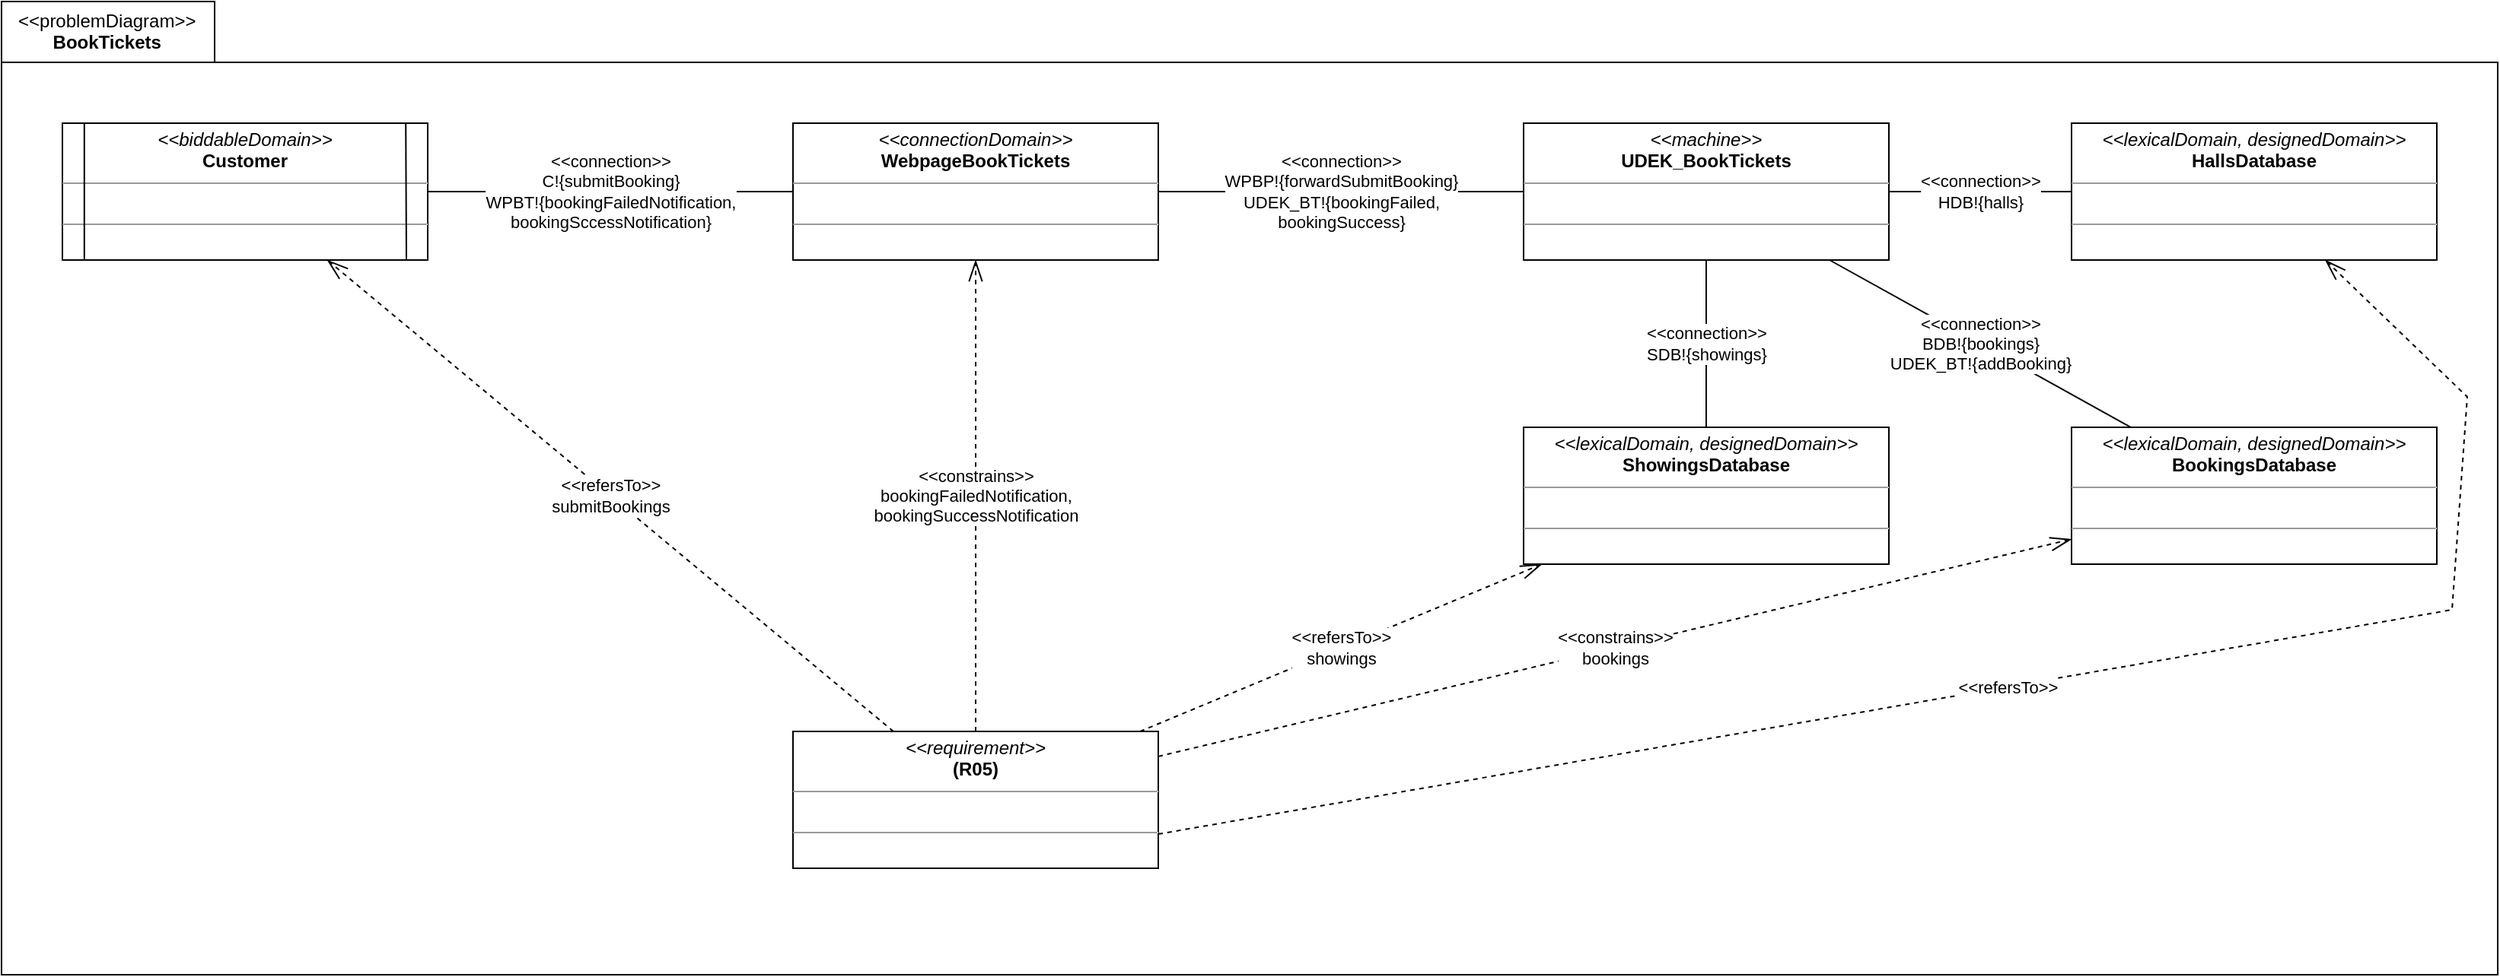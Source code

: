 <mxfile version="16.5.1" type="device" pages="2"><diagram id="Zl7D-EC2A7g6g9ARSiwI" name="PD"><mxGraphModel dx="1102" dy="1025" grid="1" gridSize="10" guides="1" tooltips="1" connect="1" arrows="1" fold="1" page="1" pageScale="1" pageWidth="3300" pageHeight="2339" math="0" shadow="0"><root><mxCell id="0"/><mxCell id="1" parent="0"/><mxCell id="peWEMkxxv0QYLOBFr0FM-1" value="&lt;div&gt;&lt;span style=&quot;font-weight: 400&quot;&gt;&amp;lt;&amp;lt;problemDiagram&amp;gt;&amp;gt;&lt;/span&gt;&lt;/div&gt;&lt;div style=&quot;text-align: center&quot;&gt;&lt;span&gt;BookTickets&lt;/span&gt;&lt;/div&gt;" style="shape=folder;fontStyle=1;spacingTop=1;tabWidth=140;tabHeight=40;tabPosition=left;html=1;rounded=0;shadow=0;glass=0;comic=0;sketch=0;pointerEvents=1;gradientColor=none;labelPosition=center;verticalLabelPosition=middle;align=left;verticalAlign=top;spacing=0;spacingLeft=11;collapsible=1;container=1;recursiveResize=0;fillColor=default;" parent="1" vertex="1"><mxGeometry x="40" y="40" width="1640" height="640" as="geometry"><mxRectangle x="130" y="820" width="140" height="40" as="alternateBounds"/></mxGeometry></mxCell><mxCell id="txKJD6QrfsFgmGLfKodi-2" value="" style="group" parent="peWEMkxxv0QYLOBFr0FM-1" vertex="1" connectable="0"><mxGeometry x="40" y="80" width="1580" height="490" as="geometry"/></mxCell><mxCell id="1xKxq1ddhO49XtYZSpac-1" value="&lt;p style=&quot;margin: 0px ; margin-top: 4px ; text-align: center&quot;&gt;&lt;i&gt;&amp;lt;&amp;lt;requirement&amp;gt;&amp;gt;&lt;/i&gt;&lt;br&gt;&lt;b&gt;(R05)&lt;/b&gt;&lt;/p&gt;&lt;hr size=&quot;1&quot;&gt;&lt;p style=&quot;margin: 0px ; margin-left: 4px&quot;&gt;&lt;br&gt;&lt;/p&gt;&lt;hr size=&quot;1&quot;&gt;&lt;p style=&quot;margin: 0px ; margin-left: 4px&quot;&gt;&lt;br&gt;&lt;/p&gt;" style="verticalAlign=top;align=left;overflow=fill;fontSize=12;fontFamily=Helvetica;html=1;rounded=0;shadow=0;glass=0;comic=0;sketch=0;pointerEvents=1;fontColor=default;gradientColor=none;container=0;" parent="txKJD6QrfsFgmGLfKodi-2" vertex="1"><mxGeometry x="480" y="400" width="240" height="90" as="geometry"/></mxCell><mxCell id="1xKxq1ddhO49XtYZSpac-5" value="&lt;p style=&quot;margin: 0px ; margin-top: 4px ; text-align: center&quot;&gt;&lt;i&gt;&amp;lt;&amp;lt;machine&amp;gt;&amp;gt;&lt;/i&gt;&lt;br&gt;&lt;b&gt;UDEK_BookTickets&lt;/b&gt;&lt;/p&gt;&lt;hr size=&quot;1&quot;&gt;&lt;p style=&quot;margin: 0px ; margin-left: 4px&quot;&gt;&lt;br&gt;&lt;/p&gt;&lt;hr size=&quot;1&quot;&gt;&lt;p style=&quot;margin: 0px ; margin-left: 4px&quot;&gt;&lt;br&gt;&lt;/p&gt;" style="verticalAlign=top;align=left;overflow=fill;fontSize=12;fontFamily=Helvetica;html=1;rounded=0;shadow=0;glass=0;comic=0;sketch=0;pointerEvents=1;fontColor=default;gradientColor=none;container=0;" parent="txKJD6QrfsFgmGLfKodi-2" vertex="1"><mxGeometry x="960" width="240" height="90" as="geometry"/></mxCell><mxCell id="1xKxq1ddhO49XtYZSpac-6" value="&lt;p style=&quot;margin: 0px ; margin-top: 4px ; text-align: center&quot;&gt;&lt;i&gt;&amp;lt;&amp;lt;connectionDomain&amp;gt;&amp;gt;&lt;/i&gt;&lt;br&gt;&lt;b&gt;WebpageBookTickets&lt;/b&gt;&lt;/p&gt;&lt;hr size=&quot;1&quot;&gt;&lt;p style=&quot;margin: 0px ; margin-left: 4px&quot;&gt;&lt;br&gt;&lt;/p&gt;&lt;hr size=&quot;1&quot;&gt;&lt;p style=&quot;margin: 0px ; margin-left: 4px&quot;&gt;&lt;br&gt;&lt;/p&gt;" style="verticalAlign=top;align=left;overflow=fill;fontSize=12;fontFamily=Helvetica;html=1;rounded=0;shadow=0;glass=0;comic=0;sketch=0;pointerEvents=1;fontColor=default;gradientColor=none;container=0;" parent="txKJD6QrfsFgmGLfKodi-2" vertex="1"><mxGeometry x="480" width="240" height="90" as="geometry"/></mxCell><mxCell id="1xKxq1ddhO49XtYZSpac-28" value="&amp;lt;&amp;lt;constrains&amp;gt;&amp;gt;&lt;br&gt;bookingFailedNotification,&lt;br&gt;bookingSuccessNotification" style="edgeStyle=none;rounded=0;orthogonalLoop=1;jettySize=auto;html=1;dashed=1;endArrow=openThin;endFill=0;startSize=12;endSize=12;" parent="txKJD6QrfsFgmGLfKodi-2" source="1xKxq1ddhO49XtYZSpac-1" target="1xKxq1ddhO49XtYZSpac-6" edge="1"><mxGeometry relative="1" as="geometry"/></mxCell><mxCell id="1xKxq1ddhO49XtYZSpac-19" value="&amp;lt;&amp;lt;connection&amp;gt;&amp;gt;&lt;br&gt;WPBP!{forwardSubmitBooking}&lt;br&gt;UDEK_BT!{bookingFailed,&lt;br&gt;bookingSuccess}" style="edgeStyle=none;rounded=0;orthogonalLoop=1;jettySize=auto;html=1;endArrow=none;endFill=0;" parent="txKJD6QrfsFgmGLfKodi-2" source="1xKxq1ddhO49XtYZSpac-5" target="1xKxq1ddhO49XtYZSpac-6" edge="1"><mxGeometry relative="1" as="geometry"><mxPoint x="810" y="45" as="sourcePoint"/></mxGeometry></mxCell><mxCell id="1xKxq1ddhO49XtYZSpac-32" value="&amp;lt;&amp;lt;refersTo&amp;gt;&amp;gt;&lt;br&gt;submitBookings" style="edgeStyle=none;rounded=0;orthogonalLoop=1;jettySize=auto;html=1;dashed=1;endArrow=openThin;endFill=0;startSize=12;endSize=12;" parent="txKJD6QrfsFgmGLfKodi-2" source="1xKxq1ddhO49XtYZSpac-1" target="1xKxq1ddhO49XtYZSpac-8" edge="1"><mxGeometry relative="1" as="geometry"/></mxCell><mxCell id="1xKxq1ddhO49XtYZSpac-11" value="&amp;lt;&amp;lt;connection&amp;gt;&amp;gt;&lt;br&gt;C!{submitBooking}&lt;br&gt;WPBT!{bookingFailedNotification,&lt;br&gt;bookingSccessNotification}" style="rounded=0;orthogonalLoop=1;jettySize=auto;html=1;endArrow=none;endFill=0;" parent="txKJD6QrfsFgmGLfKodi-2" source="1xKxq1ddhO49XtYZSpac-8" target="1xKxq1ddhO49XtYZSpac-6" edge="1"><mxGeometry relative="1" as="geometry"/></mxCell><mxCell id="1xKxq1ddhO49XtYZSpac-16" value="&amp;lt;&amp;lt;connection&amp;gt;&amp;gt;&lt;br&gt;BDB!{bookings}&lt;br&gt;UDEK_BT!{addBooking}" style="edgeStyle=none;rounded=0;orthogonalLoop=1;jettySize=auto;html=1;endArrow=none;endFill=0;" parent="txKJD6QrfsFgmGLfKodi-2" source="1xKxq1ddhO49XtYZSpac-13" target="1xKxq1ddhO49XtYZSpac-5" edge="1"><mxGeometry relative="1" as="geometry"/></mxCell><mxCell id="1xKxq1ddhO49XtYZSpac-13" value="&lt;p style=&quot;margin: 0px ; margin-top: 4px ; text-align: center&quot;&gt;&lt;i&gt;&amp;lt;&amp;lt;lexicalDomain, designedDomain&amp;gt;&amp;gt;&lt;/i&gt;&lt;br&gt;&lt;b&gt;BookingsDatabase&lt;/b&gt;&lt;/p&gt;&lt;hr size=&quot;1&quot;&gt;&lt;p style=&quot;margin: 0px ; margin-left: 4px&quot;&gt;&lt;br&gt;&lt;/p&gt;&lt;hr size=&quot;1&quot;&gt;&lt;p style=&quot;margin: 0px ; margin-left: 4px&quot;&gt;&lt;br&gt;&lt;/p&gt;" style="verticalAlign=top;align=left;overflow=fill;fontSize=12;fontFamily=Helvetica;html=1;rounded=0;shadow=0;glass=0;comic=0;sketch=0;pointerEvents=1;fontColor=default;gradientColor=none;container=0;strokeWidth=1;" parent="txKJD6QrfsFgmGLfKodi-2" vertex="1"><mxGeometry x="1320" y="200" width="240" height="90" as="geometry"/></mxCell><mxCell id="VGkcDiVGJ-Gx0dFe5jDo-1" value="&amp;lt;&amp;lt;constrains&amp;gt;&amp;gt;&lt;br&gt;bookings" style="edgeStyle=none;rounded=0;orthogonalLoop=1;jettySize=auto;html=1;dashed=1;startArrow=none;startFill=0;endArrow=openThin;endFill=0;startSize=12;endSize=12;" parent="txKJD6QrfsFgmGLfKodi-2" source="1xKxq1ddhO49XtYZSpac-1" target="1xKxq1ddhO49XtYZSpac-13" edge="1"><mxGeometry relative="1" as="geometry"/></mxCell><mxCell id="1xKxq1ddhO49XtYZSpac-34" value="&amp;lt;&amp;lt;refersTo&amp;gt;&amp;gt;&lt;br&gt;showings" style="edgeStyle=none;rounded=0;orthogonalLoop=1;jettySize=auto;html=1;dashed=1;endArrow=openThin;endFill=0;startSize=12;endSize=12;" parent="txKJD6QrfsFgmGLfKodi-2" source="1xKxq1ddhO49XtYZSpac-1" target="1xKxq1ddhO49XtYZSpac-33" edge="1"><mxGeometry relative="1" as="geometry"/></mxCell><mxCell id="1xKxq1ddhO49XtYZSpac-35" value="&amp;lt;&amp;lt;connection&amp;gt;&amp;gt;&lt;br&gt;SDB!{showings}" style="edgeStyle=none;rounded=0;orthogonalLoop=1;jettySize=auto;html=1;endArrow=none;endFill=0;startSize=12;endSize=12;" parent="txKJD6QrfsFgmGLfKodi-2" source="1xKxq1ddhO49XtYZSpac-33" target="1xKxq1ddhO49XtYZSpac-5" edge="1"><mxGeometry relative="1" as="geometry"/></mxCell><mxCell id="1xKxq1ddhO49XtYZSpac-33" value="&lt;p style=&quot;margin: 0px ; margin-top: 4px ; text-align: center&quot;&gt;&lt;i&gt;&amp;lt;&amp;lt;lexicalDomain, designedDomain&amp;gt;&amp;gt;&lt;/i&gt;&lt;br&gt;&lt;b&gt;ShowingsDatabase&lt;/b&gt;&lt;/p&gt;&lt;hr size=&quot;1&quot;&gt;&lt;p style=&quot;margin: 0px ; margin-left: 4px&quot;&gt;&lt;br&gt;&lt;/p&gt;&lt;hr size=&quot;1&quot;&gt;&lt;p style=&quot;margin: 0px ; margin-left: 4px&quot;&gt;&lt;br&gt;&lt;/p&gt;" style="verticalAlign=top;align=left;overflow=fill;fontSize=12;fontFamily=Helvetica;html=1;rounded=0;shadow=0;glass=0;comic=0;sketch=0;pointerEvents=1;fontColor=default;gradientColor=none;container=0;strokeWidth=1;" parent="txKJD6QrfsFgmGLfKodi-2" vertex="1"><mxGeometry x="960" y="200" width="240" height="90" as="geometry"/></mxCell><mxCell id="1xKxq1ddhO49XtYZSpac-37" value="&amp;lt;&amp;lt;connection&amp;gt;&amp;gt;&lt;br&gt;HDB!{halls}" style="edgeStyle=none;rounded=0;orthogonalLoop=1;jettySize=auto;html=1;endArrow=none;endFill=0;startSize=12;endSize=12;" parent="txKJD6QrfsFgmGLfKodi-2" source="1xKxq1ddhO49XtYZSpac-36" target="1xKxq1ddhO49XtYZSpac-5" edge="1"><mxGeometry relative="1" as="geometry"/></mxCell><mxCell id="1xKxq1ddhO49XtYZSpac-36" value="&lt;p style=&quot;margin: 0px ; margin-top: 4px ; text-align: center&quot;&gt;&lt;i&gt;&amp;lt;&amp;lt;lexicalDomain, designedDomain&amp;gt;&amp;gt;&lt;/i&gt;&lt;br&gt;&lt;b&gt;HallsDatabase&lt;/b&gt;&lt;/p&gt;&lt;hr size=&quot;1&quot;&gt;&lt;p style=&quot;margin: 0px ; margin-left: 4px&quot;&gt;&lt;br&gt;&lt;/p&gt;&lt;hr size=&quot;1&quot;&gt;&lt;p style=&quot;margin: 0px ; margin-left: 4px&quot;&gt;&lt;br&gt;&lt;/p&gt;" style="verticalAlign=top;align=left;overflow=fill;fontSize=12;fontFamily=Helvetica;html=1;rounded=0;shadow=0;glass=0;comic=0;sketch=0;pointerEvents=1;fontColor=default;gradientColor=none;container=0;strokeWidth=1;" parent="txKJD6QrfsFgmGLfKodi-2" vertex="1"><mxGeometry x="1320" width="240" height="90" as="geometry"/></mxCell><mxCell id="txKJD6QrfsFgmGLfKodi-1" value="&amp;lt;&amp;lt;refersTo&amp;gt;&amp;gt;" style="edgeStyle=none;rounded=0;orthogonalLoop=1;jettySize=auto;html=1;exitX=1;exitY=0.75;exitDx=0;exitDy=0;startArrow=none;startFill=0;endArrow=openThin;endFill=0;startSize=12;endSize=12;dashed=1;" parent="txKJD6QrfsFgmGLfKodi-2" source="1xKxq1ddhO49XtYZSpac-1" target="1xKxq1ddhO49XtYZSpac-36" edge="1"><mxGeometry relative="1" as="geometry"><Array as="points"><mxPoint x="1570" y="320"/><mxPoint x="1580" y="180"/></Array></mxGeometry></mxCell><mxCell id="8VR4ijdS1sSW8MZvNkrW-1" value="" style="group" parent="txKJD6QrfsFgmGLfKodi-2" vertex="1" connectable="0"><mxGeometry width="240" height="90" as="geometry"/></mxCell><mxCell id="1xKxq1ddhO49XtYZSpac-8" value="&lt;p style=&quot;margin: 0px ; margin-top: 4px ; text-align: center&quot;&gt;&lt;i&gt;&amp;lt;&amp;lt;biddableDomain&amp;gt;&amp;gt;&lt;/i&gt;&lt;br&gt;&lt;b&gt;Customer&lt;/b&gt;&lt;/p&gt;&lt;hr size=&quot;1&quot;&gt;&lt;p style=&quot;margin: 0px ; margin-left: 4px&quot;&gt;&lt;br&gt;&lt;/p&gt;&lt;hr size=&quot;1&quot;&gt;&lt;p style=&quot;margin: 0px ; margin-left: 4px&quot;&gt;&lt;br&gt;&lt;/p&gt;" style="verticalAlign=top;align=left;overflow=fill;fontSize=12;fontFamily=Helvetica;html=1;rounded=0;shadow=0;glass=0;comic=0;sketch=0;pointerEvents=1;fontColor=default;gradientColor=none;container=0;points=[[0,0,0,0,0],[0,0.24,0,0,0],[0,0.5,0,0,0],[0,0.76,0,0,0],[0,1,0,0,0],[0.06,0,0,0,0],[0.06,1,0,0,0],[0.13,0,0,0,0],[0.13,1,0,0,0],[0.25,0,0,0,0],[0.25,1,0,0,0],[0.5,0,0,0,0],[0.5,1,0,0,0],[0.75,0,0,0,0],[0.75,1,0,0,0],[0.88,0,0,0,0],[0.88,1,0,0,0],[0.94,0,0,0,0],[0.94,1,0,0,0],[1,0,0,0,0],[1,0.26,0,0,0],[1,0.5,0,0,0],[1,0.76,0,0,0],[1,1,0,0,0]];strokeWidth=1;" parent="8VR4ijdS1sSW8MZvNkrW-1" vertex="1"><mxGeometry width="240" height="90" as="geometry"/></mxCell><mxCell id="1xKxq1ddhO49XtYZSpac-9" style="rounded=0;orthogonalLoop=1;jettySize=auto;html=1;endArrow=none;endFill=0;strokeWidth=1;entryX=0.06;entryY=1;entryDx=0;entryDy=0;entryPerimeter=0;exitX=0.06;exitY=0;exitDx=0;exitDy=0;exitPerimeter=0;" parent="8VR4ijdS1sSW8MZvNkrW-1" source="1xKxq1ddhO49XtYZSpac-8" target="1xKxq1ddhO49XtYZSpac-8" edge="1"><mxGeometry relative="1" as="geometry"><mxPoint x="30" as="sourcePoint"/><mxPoint x="14" y="90" as="targetPoint"/></mxGeometry></mxCell><mxCell id="1xKxq1ddhO49XtYZSpac-10" style="edgeStyle=none;shape=connector;rounded=0;orthogonalLoop=1;jettySize=auto;html=1;exitX=0.94;exitY=0;exitDx=0;exitDy=0;exitPerimeter=0;labelBackgroundColor=default;fontFamily=Helvetica;fontSize=11;fontColor=default;endArrow=none;endFill=0;strokeColor=default;strokeWidth=1;" parent="8VR4ijdS1sSW8MZvNkrW-1" source="1xKxq1ddhO49XtYZSpac-8" edge="1"><mxGeometry relative="1" as="geometry"><mxPoint x="226" y="90" as="targetPoint"/></mxGeometry></mxCell></root></mxGraphModel></diagram><diagram id="ZFZ0UcCqUkXuysnAif4c" name="Mapping"><mxGraphModel dx="1102" dy="1025" grid="1" gridSize="10" guides="1" tooltips="1" connect="1" arrows="1" fold="1" page="1" pageScale="1" pageWidth="3300" pageHeight="2339" math="0" shadow="0"><root><mxCell id="mnjT6khYPKXzMN_3vfsQ-0"/><mxCell id="mnjT6khYPKXzMN_3vfsQ-1" parent="mnjT6khYPKXzMN_3vfsQ-0"/><mxCell id="QqrYpngBlgsiDpENiHC6-1" value="" style="group" parent="mnjT6khYPKXzMN_3vfsQ-1" vertex="1" connectable="0"><mxGeometry x="40" y="40" width="1320" height="410" as="geometry"/></mxCell><mxCell id="O657b6VmaMgmTxhrHLAV-1" value="&lt;p style=&quot;margin: 0px ; margin-top: 4px ; text-align: center&quot;&gt;&lt;i&gt;&amp;lt;&amp;lt;connectionDomain&amp;gt;&amp;gt;&lt;/i&gt;&lt;br&gt;&lt;b&gt;WebpageBookTickets&lt;/b&gt;&lt;/p&gt;&lt;hr size=&quot;1&quot;&gt;&lt;p style=&quot;margin: 0px ; margin-left: 4px&quot;&gt;&lt;br&gt;&lt;/p&gt;&lt;hr size=&quot;1&quot;&gt;&lt;p style=&quot;margin: 0px ; margin-left: 4px&quot;&gt;&lt;br&gt;&lt;/p&gt;" style="verticalAlign=top;align=left;overflow=fill;fontSize=12;fontFamily=Helvetica;html=1;rounded=0;shadow=0;glass=0;comic=0;sketch=0;pointerEvents=1;fontColor=default;gradientColor=none;container=0;" parent="QqrYpngBlgsiDpENiHC6-1" vertex="1"><mxGeometry x="360" width="240" height="90" as="geometry"/></mxCell><mxCell id="O657b6VmaMgmTxhrHLAV-2" value="&lt;p style=&quot;margin: 0px ; margin-top: 4px ; text-align: center&quot;&gt;&lt;i&gt;&amp;lt;&amp;lt;machine&amp;gt;&amp;gt;&lt;/i&gt;&lt;br&gt;&lt;b&gt;UDEK_BookTickets&lt;/b&gt;&lt;/p&gt;&lt;hr size=&quot;1&quot;&gt;&lt;p style=&quot;margin: 0px ; margin-left: 4px&quot;&gt;&lt;br&gt;&lt;/p&gt;&lt;hr size=&quot;1&quot;&gt;&lt;p style=&quot;margin: 0px ; margin-left: 4px&quot;&gt;&lt;br&gt;&lt;/p&gt;" style="verticalAlign=top;align=left;overflow=fill;fontSize=12;fontFamily=Helvetica;html=1;rounded=0;shadow=0;glass=0;comic=0;sketch=0;pointerEvents=1;fontColor=default;gradientColor=none;container=0;" parent="QqrYpngBlgsiDpENiHC6-1" vertex="1"><mxGeometry y="160" width="240" height="90" as="geometry"/></mxCell><mxCell id="O657b6VmaMgmTxhrHLAV-3" style="edgeStyle=none;rounded=0;orthogonalLoop=1;jettySize=auto;html=1;endArrow=openThin;endFill=0;startSize=12;endSize=12;startArrow=diamondThin;startFill=1;" parent="QqrYpngBlgsiDpENiHC6-1" source="O657b6VmaMgmTxhrHLAV-5" target="O657b6VmaMgmTxhrHLAV-1" edge="1"><mxGeometry relative="1" as="geometry"/></mxCell><mxCell id="O657b6VmaMgmTxhrHLAV-4" style="edgeStyle=none;rounded=0;orthogonalLoop=1;jettySize=auto;html=1;startArrow=diamondThin;startFill=1;endArrow=openThin;endFill=0;startSize=12;endSize=12;" parent="QqrYpngBlgsiDpENiHC6-1" source="O657b6VmaMgmTxhrHLAV-5" target="O657b6VmaMgmTxhrHLAV-2" edge="1"><mxGeometry relative="1" as="geometry"/></mxCell><mxCell id="O657b6VmaMgmTxhrHLAV-5" value="&lt;p style=&quot;margin: 0px ; margin-top: 4px ; text-align: center&quot;&gt;&lt;i&gt;&amp;lt;&amp;lt;machine&amp;gt;&amp;gt;&lt;/i&gt;&lt;br&gt;&lt;b&gt;UDEKino&lt;/b&gt;&lt;/p&gt;&lt;hr size=&quot;1&quot;&gt;&lt;p style=&quot;margin: 0px ; margin-left: 4px&quot;&gt;&lt;br&gt;&lt;/p&gt;&lt;hr size=&quot;1&quot;&gt;&lt;p style=&quot;margin: 0px ; margin-left: 4px&quot;&gt;&lt;br&gt;&lt;/p&gt;" style="verticalAlign=top;align=left;overflow=fill;fontSize=12;fontFamily=Helvetica;html=1;rounded=0;shadow=0;glass=0;comic=0;sketch=0;pointerEvents=1;fontColor=default;gradientColor=none;container=0;" parent="QqrYpngBlgsiDpENiHC6-1" vertex="1"><mxGeometry width="240" height="90" as="geometry"/></mxCell><mxCell id="O657b6VmaMgmTxhrHLAV-6" value="&lt;p style=&quot;margin: 0px ; margin-top: 4px ; text-align: center&quot;&gt;&lt;i&gt;&amp;lt;&amp;lt;interface&amp;gt;&amp;gt;&lt;/i&gt;&lt;br&gt;&lt;b&gt;UDEK!{cShowWebsite}&lt;/b&gt;&lt;/p&gt;&lt;hr size=&quot;1&quot;&gt;&lt;p style=&quot;margin: 0px ; margin-left: 4px&quot;&gt;&lt;br&gt;&lt;/p&gt;&lt;hr size=&quot;1&quot;&gt;&lt;p style=&quot;margin: 0px ; margin-left: 4px&quot;&gt;&lt;br&gt;&lt;/p&gt;" style="verticalAlign=top;align=left;overflow=fill;fontSize=12;fontFamily=Helvetica;html=1;rounded=0;shadow=0;glass=0;comic=0;sketch=0;pointerEvents=1;fontColor=default;gradientColor=none;container=0;" parent="QqrYpngBlgsiDpENiHC6-1" vertex="1"><mxGeometry x="720" width="240" height="90" as="geometry"/></mxCell><mxCell id="O657b6VmaMgmTxhrHLAV-0" value="&amp;lt;&amp;lt;concretizes&amp;gt;&amp;gt;" style="edgeStyle=none;rounded=0;orthogonalLoop=1;jettySize=auto;html=1;startArrow=none;startFill=0;endArrow=openThin;endFill=0;startSize=12;endSize=12;dashed=1;" parent="QqrYpngBlgsiDpENiHC6-1" source="O657b6VmaMgmTxhrHLAV-1" target="O657b6VmaMgmTxhrHLAV-6" edge="1"><mxGeometry relative="1" as="geometry"/></mxCell><mxCell id="O657b6VmaMgmTxhrHLAV-7" value="&amp;lt;&amp;lt;concretizes&amp;gt;&amp;gt;" style="edgeStyle=none;rounded=0;orthogonalLoop=1;jettySize=auto;html=1;dashed=1;startArrow=none;startFill=0;endArrow=openThin;endFill=0;startSize=12;endSize=12;" parent="QqrYpngBlgsiDpENiHC6-1" source="O657b6VmaMgmTxhrHLAV-1" target="O657b6VmaMgmTxhrHLAV-8" edge="1"><mxGeometry relative="1" as="geometry"><mxPoint x="450" y="170" as="targetPoint"/></mxGeometry></mxCell><mxCell id="O657b6VmaMgmTxhrHLAV-8" value="&lt;p style=&quot;margin: 0px ; margin-top: 4px ; text-align: center&quot;&gt;&lt;i&gt;&amp;lt;&amp;lt;interface&amp;gt;&amp;gt;&lt;/i&gt;&lt;br&gt;&lt;b&gt;C!{cLogout, cBrowse, bookTickets}&lt;/b&gt;&lt;/p&gt;&lt;hr size=&quot;1&quot;&gt;&lt;p style=&quot;margin: 0px ; margin-left: 4px&quot;&gt;&lt;br&gt;&lt;/p&gt;&lt;hr size=&quot;1&quot;&gt;&lt;p style=&quot;margin: 0px ; margin-left: 4px&quot;&gt;&lt;br&gt;&lt;/p&gt;" style="verticalAlign=top;align=left;overflow=fill;fontSize=12;fontFamily=Helvetica;html=1;rounded=0;shadow=0;glass=0;comic=0;sketch=0;pointerEvents=1;fontColor=default;gradientColor=none;container=0;" parent="QqrYpngBlgsiDpENiHC6-1" vertex="1"><mxGeometry x="360" y="160" width="240" height="90" as="geometry"/></mxCell><mxCell id="O657b6VmaMgmTxhrHLAV-9" value="&amp;lt;&amp;lt;concretizes&amp;gt;&amp;gt;" style="edgeStyle=none;rounded=0;orthogonalLoop=1;jettySize=auto;html=1;dashed=1;startArrow=none;startFill=0;endArrow=openThin;endFill=0;startSize=12;endSize=12;" parent="QqrYpngBlgsiDpENiHC6-1" source="O657b6VmaMgmTxhrHLAV-10" target="O657b6VmaMgmTxhrHLAV-6" edge="1"><mxGeometry relative="1" as="geometry"/></mxCell><mxCell id="O657b6VmaMgmTxhrHLAV-10" value="&lt;p style=&quot;margin: 0px ; margin-top: 4px ; text-align: center&quot;&gt;&lt;i&gt;&amp;lt;&amp;lt;interface&amp;gt;&amp;gt;&lt;/i&gt;&lt;br&gt;&lt;b&gt;WPBT!{bookingFailedNotification,&lt;/b&gt;&lt;/p&gt;&lt;p style=&quot;margin: 0px ; margin-top: 4px ; text-align: center&quot;&gt;&lt;b&gt;bookingSuccessNotification}&lt;/b&gt;&lt;/p&gt;&lt;hr size=&quot;1&quot;&gt;&lt;p style=&quot;margin: 0px ; margin-left: 4px&quot;&gt;&lt;br&gt;&lt;/p&gt;&lt;hr size=&quot;1&quot;&gt;&lt;p style=&quot;margin: 0px ; margin-left: 4px&quot;&gt;&lt;br&gt;&lt;/p&gt;" style="verticalAlign=top;align=left;overflow=fill;fontSize=12;fontFamily=Helvetica;html=1;rounded=0;shadow=0;glass=0;comic=0;sketch=0;pointerEvents=1;fontColor=default;gradientColor=none;container=0;" parent="QqrYpngBlgsiDpENiHC6-1" vertex="1"><mxGeometry x="1080" width="240" height="90" as="geometry"/></mxCell><mxCell id="O657b6VmaMgmTxhrHLAV-11" value="&amp;lt;&amp;lt;concretizes&amp;gt;&amp;gt;" style="edgeStyle=none;rounded=0;orthogonalLoop=1;jettySize=auto;html=1;dashed=1;startArrow=none;startFill=0;endArrow=openThin;endFill=0;startSize=12;endSize=12;" parent="QqrYpngBlgsiDpENiHC6-1" source="O657b6VmaMgmTxhrHLAV-12" target="O657b6VmaMgmTxhrHLAV-6" edge="1"><mxGeometry relative="1" as="geometry"/></mxCell><mxCell id="O657b6VmaMgmTxhrHLAV-12" value="&lt;p style=&quot;margin: 0px ; margin-top: 4px ; text-align: center&quot;&gt;&lt;i&gt;&amp;lt;&amp;lt;interface&amp;gt;&amp;gt;&lt;/i&gt;&lt;br&gt;&lt;b&gt;UDEK_BT!{bookingFailed,&lt;/b&gt;&lt;/p&gt;&lt;p style=&quot;margin: 0px ; margin-top: 4px ; text-align: center&quot;&gt;&lt;b&gt;bookingSuccess}&lt;/b&gt;&lt;/p&gt;&lt;hr size=&quot;1&quot;&gt;&lt;p style=&quot;margin: 0px ; margin-left: 4px&quot;&gt;&lt;br&gt;&lt;/p&gt;&lt;hr size=&quot;1&quot;&gt;&lt;p style=&quot;margin: 0px ; margin-left: 4px&quot;&gt;&lt;br&gt;&lt;/p&gt;" style="verticalAlign=top;align=left;overflow=fill;fontSize=12;fontFamily=Helvetica;html=1;rounded=0;shadow=0;glass=0;comic=0;sketch=0;pointerEvents=1;fontColor=default;gradientColor=none;container=0;" parent="QqrYpngBlgsiDpENiHC6-1" vertex="1"><mxGeometry x="1080" y="160" width="240" height="90" as="geometry"/></mxCell><mxCell id="O657b6VmaMgmTxhrHLAV-13" value="&amp;lt;&amp;lt;concretizes&amp;gt;&amp;gt;" style="edgeStyle=none;rounded=0;orthogonalLoop=1;jettySize=auto;html=1;dashed=1;startArrow=none;startFill=0;endArrow=openThin;endFill=0;startSize=12;endSize=12;" parent="QqrYpngBlgsiDpENiHC6-1" source="O657b6VmaMgmTxhrHLAV-14" target="O657b6VmaMgmTxhrHLAV-8" edge="1"><mxGeometry relative="1" as="geometry"/></mxCell><mxCell id="O657b6VmaMgmTxhrHLAV-14" value="&lt;p style=&quot;margin: 0px ; margin-top: 4px ; text-align: center&quot;&gt;&lt;i&gt;&amp;lt;&amp;lt;interface&amp;gt;&amp;gt;&lt;/i&gt;&lt;br&gt;&lt;b&gt;C!{submitBooking}&lt;/b&gt;&lt;/p&gt;&lt;hr size=&quot;1&quot;&gt;&lt;p style=&quot;margin: 0px ; margin-left: 4px&quot;&gt;&lt;br&gt;&lt;/p&gt;&lt;hr size=&quot;1&quot;&gt;&lt;p style=&quot;margin: 0px ; margin-left: 4px&quot;&gt;&lt;br&gt;&lt;/p&gt;" style="verticalAlign=top;align=left;overflow=fill;fontSize=12;fontFamily=Helvetica;html=1;rounded=0;shadow=0;glass=0;comic=0;sketch=0;pointerEvents=1;fontColor=default;gradientColor=none;container=0;whiteSpace=wrap;" parent="QqrYpngBlgsiDpENiHC6-1" vertex="1"><mxGeometry x="720" y="160" width="240" height="90" as="geometry"/></mxCell><mxCell id="O657b6VmaMgmTxhrHLAV-15" value="&amp;lt;&amp;lt;concretizes&amp;gt;&amp;gt;" style="edgeStyle=none;rounded=0;orthogonalLoop=1;jettySize=auto;html=1;dashed=1;startArrow=none;startFill=0;endArrow=openThin;endFill=0;startSize=12;endSize=12;" parent="QqrYpngBlgsiDpENiHC6-1" source="O657b6VmaMgmTxhrHLAV-16" target="O657b6VmaMgmTxhrHLAV-8" edge="1"><mxGeometry relative="1" as="geometry"/></mxCell><mxCell id="O657b6VmaMgmTxhrHLAV-16" value="&lt;p style=&quot;margin: 0px ; margin-top: 4px ; text-align: center&quot;&gt;&lt;i&gt;&amp;lt;&amp;lt;interface&amp;gt;&amp;gt;&lt;/i&gt;&lt;br&gt;&lt;b&gt;WPBT!{forwardSubmitBooking}&lt;/b&gt;&lt;/p&gt;&lt;hr size=&quot;1&quot;&gt;&lt;p style=&quot;margin: 0px ; margin-left: 4px&quot;&gt;&lt;br&gt;&lt;/p&gt;&lt;hr size=&quot;1&quot;&gt;&lt;p style=&quot;margin: 0px ; margin-left: 4px&quot;&gt;&lt;br&gt;&lt;/p&gt;" style="verticalAlign=top;align=left;overflow=fill;fontSize=12;fontFamily=Helvetica;html=1;rounded=0;shadow=0;glass=0;comic=0;sketch=0;pointerEvents=1;fontColor=default;gradientColor=none;container=0;whiteSpace=wrap;" parent="QqrYpngBlgsiDpENiHC6-1" vertex="1"><mxGeometry x="720" y="320" width="240" height="90" as="geometry"/></mxCell><mxCell id="O657b6VmaMgmTxhrHLAV-18" value="&lt;p style=&quot;margin: 0px ; margin-top: 4px ; text-align: center&quot;&gt;&lt;i&gt;&amp;lt;&amp;lt;interface&amp;gt;&amp;gt;&lt;/i&gt;&lt;br&gt;&lt;b&gt;UDEK_BT!{addBooking}&lt;/b&gt;&lt;/p&gt;&lt;hr size=&quot;1&quot;&gt;&lt;p style=&quot;margin: 0px ; margin-left: 4px&quot;&gt;&lt;br&gt;&lt;/p&gt;&lt;hr size=&quot;1&quot;&gt;&lt;p style=&quot;margin: 0px ; margin-left: 4px&quot;&gt;&lt;br&gt;&lt;/p&gt;" style="verticalAlign=top;align=left;overflow=fill;fontSize=12;fontFamily=Helvetica;html=1;rounded=0;shadow=0;glass=0;comic=0;sketch=0;pointerEvents=1;fontColor=default;gradientColor=none;container=0;whiteSpace=wrap;" parent="QqrYpngBlgsiDpENiHC6-1" vertex="1"><mxGeometry y="320" width="240" height="90" as="geometry"/></mxCell><mxCell id="QqrYpngBlgsiDpENiHC6-0" style="rounded=0;orthogonalLoop=1;jettySize=auto;html=1;endSize=12;startSize=12;startArrow=diamondThin;startFill=0;endArrow=openThin;endFill=0;" parent="QqrYpngBlgsiDpENiHC6-1" source="O657b6VmaMgmTxhrHLAV-19" target="O657b6VmaMgmTxhrHLAV-18" edge="1"><mxGeometry relative="1" as="geometry"/></mxCell><mxCell id="O657b6VmaMgmTxhrHLAV-19" value="&lt;p style=&quot;margin: 0px ; margin-top: 4px ; text-align: center&quot;&gt;&lt;i&gt;&amp;lt;&amp;lt;interface&amp;gt;&amp;gt;&lt;/i&gt;&lt;br&gt;&lt;b&gt;UDEK!{addBooking, removeBooking}&lt;/b&gt;&lt;/p&gt;&lt;hr size=&quot;1&quot;&gt;&lt;p style=&quot;margin: 0px ; margin-left: 4px&quot;&gt;&lt;br&gt;&lt;/p&gt;&lt;hr size=&quot;1&quot;&gt;&lt;p style=&quot;margin: 0px ; margin-left: 4px&quot;&gt;&lt;br&gt;&lt;/p&gt;" style="verticalAlign=top;align=left;overflow=fill;fontSize=12;fontFamily=Helvetica;html=1;rounded=0;shadow=0;glass=0;comic=0;sketch=0;pointerEvents=1;fontColor=default;gradientColor=none;container=0;whiteSpace=wrap;" parent="QqrYpngBlgsiDpENiHC6-1" vertex="1"><mxGeometry x="360" y="320" width="240" height="90" as="geometry"/></mxCell></root></mxGraphModel></diagram></mxfile>